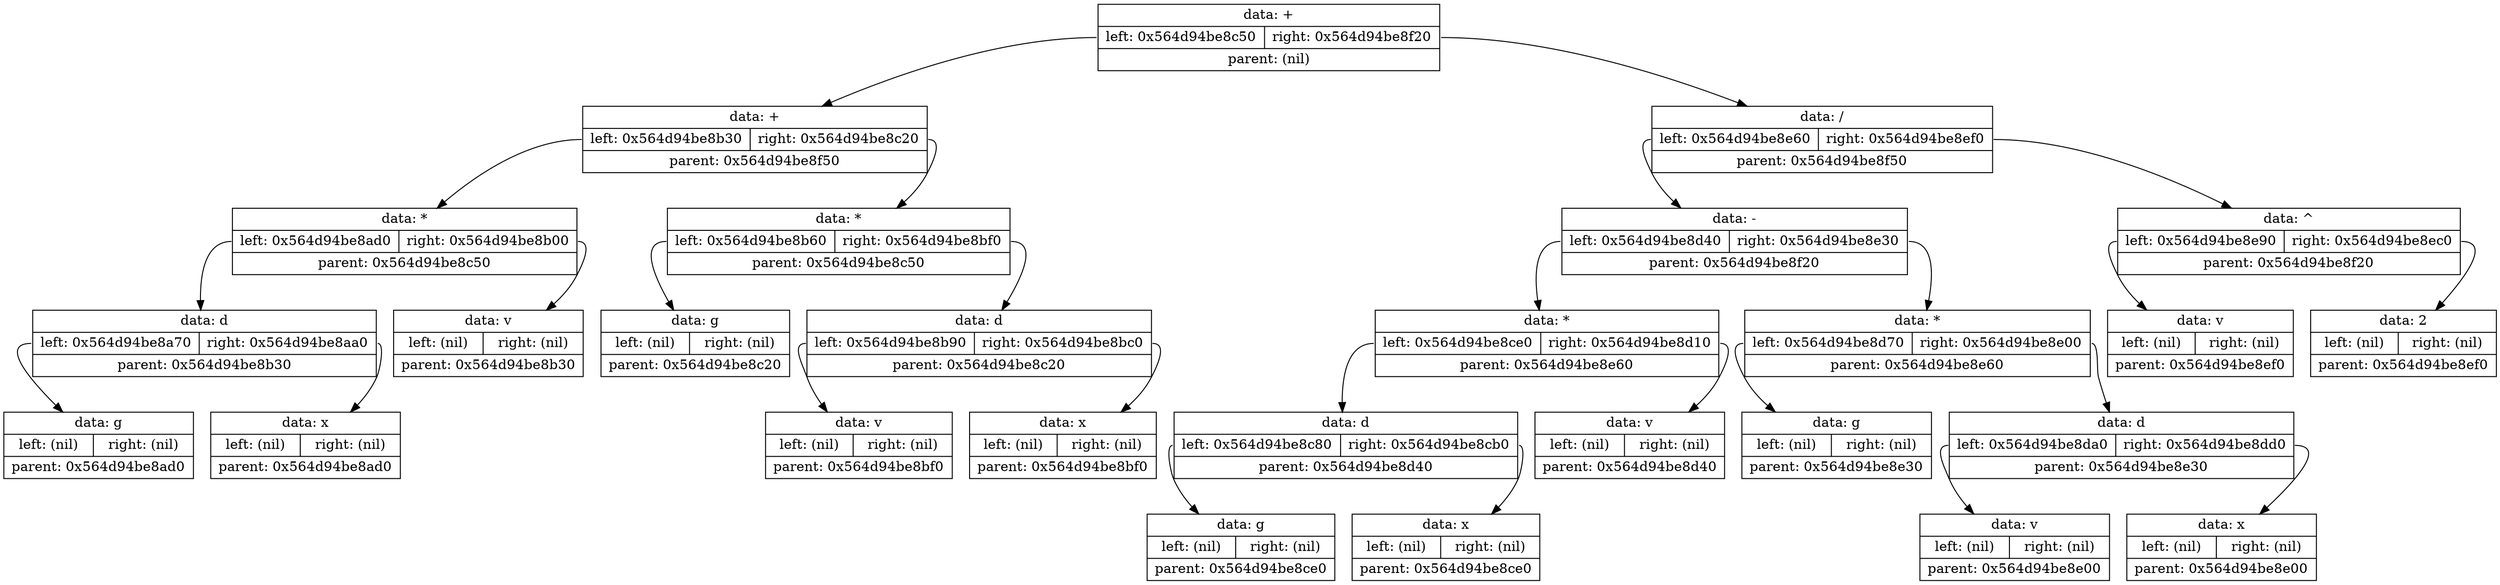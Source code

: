 digraph dump
{
	node0x564d94be8f50 [shape = "record", label = "{<f1>data: +|{<f2>left: 0x564d94be8c50|<f3>right: 0x564d94be8f20}|<f4>parent: (nil)}"];
	node0x564d94be8c50 [shape = "record", label = "{<f1>data: +|{<f2>left: 0x564d94be8b30|<f3>right: 0x564d94be8c20}|<f4>parent: 0x564d94be8f50}"];
	node0x564d94be8b30 [shape = "record", label = "{<f1>data: *|{<f2>left: 0x564d94be8ad0|<f3>right: 0x564d94be8b00}|<f4>parent: 0x564d94be8c50}"];
	node0x564d94be8ad0 [shape = "record", label = "{<f1>data: d|{<f2>left: 0x564d94be8a70|<f3>right: 0x564d94be8aa0}|<f4>parent: 0x564d94be8b30}"];
	node0x564d94be8a70 [shape = "record", label = "{<f1>data: g|{<f2>left: (nil)|<f3>right: (nil)}|<f4>parent: 0x564d94be8ad0}"];
	node0x564d94be8ad0:f2 -> node0x564d94be8a70
	node0x564d94be8aa0 [shape = "record", label = "{<f1>data: x|{<f2>left: (nil)|<f3>right: (nil)}|<f4>parent: 0x564d94be8ad0}"];
	node0x564d94be8ad0:f3 -> node0x564d94be8aa0
	node0x564d94be8b30:f2 -> node0x564d94be8ad0
	node0x564d94be8b00 [shape = "record", label = "{<f1>data: v|{<f2>left: (nil)|<f3>right: (nil)}|<f4>parent: 0x564d94be8b30}"];
	node0x564d94be8b30:f3 -> node0x564d94be8b00
	node0x564d94be8c50:f2 -> node0x564d94be8b30
	node0x564d94be8c20 [shape = "record", label = "{<f1>data: *|{<f2>left: 0x564d94be8b60|<f3>right: 0x564d94be8bf0}|<f4>parent: 0x564d94be8c50}"];
	node0x564d94be8b60 [shape = "record", label = "{<f1>data: g|{<f2>left: (nil)|<f3>right: (nil)}|<f4>parent: 0x564d94be8c20}"];
	node0x564d94be8c20:f2 -> node0x564d94be8b60
	node0x564d94be8bf0 [shape = "record", label = "{<f1>data: d|{<f2>left: 0x564d94be8b90|<f3>right: 0x564d94be8bc0}|<f4>parent: 0x564d94be8c20}"];
	node0x564d94be8b90 [shape = "record", label = "{<f1>data: v|{<f2>left: (nil)|<f3>right: (nil)}|<f4>parent: 0x564d94be8bf0}"];
	node0x564d94be8bf0:f2 -> node0x564d94be8b90
	node0x564d94be8bc0 [shape = "record", label = "{<f1>data: x|{<f2>left: (nil)|<f3>right: (nil)}|<f4>parent: 0x564d94be8bf0}"];
	node0x564d94be8bf0:f3 -> node0x564d94be8bc0
	node0x564d94be8c20:f3 -> node0x564d94be8bf0
	node0x564d94be8c50:f3 -> node0x564d94be8c20
	node0x564d94be8f50:f2 -> node0x564d94be8c50
	node0x564d94be8f20 [shape = "record", label = "{<f1>data: /|{<f2>left: 0x564d94be8e60|<f3>right: 0x564d94be8ef0}|<f4>parent: 0x564d94be8f50}"];
	node0x564d94be8e60 [shape = "record", label = "{<f1>data: -|{<f2>left: 0x564d94be8d40|<f3>right: 0x564d94be8e30}|<f4>parent: 0x564d94be8f20}"];
	node0x564d94be8d40 [shape = "record", label = "{<f1>data: *|{<f2>left: 0x564d94be8ce0|<f3>right: 0x564d94be8d10}|<f4>parent: 0x564d94be8e60}"];
	node0x564d94be8ce0 [shape = "record", label = "{<f1>data: d|{<f2>left: 0x564d94be8c80|<f3>right: 0x564d94be8cb0}|<f4>parent: 0x564d94be8d40}"];
	node0x564d94be8c80 [shape = "record", label = "{<f1>data: g|{<f2>left: (nil)|<f3>right: (nil)}|<f4>parent: 0x564d94be8ce0}"];
	node0x564d94be8ce0:f2 -> node0x564d94be8c80
	node0x564d94be8cb0 [shape = "record", label = "{<f1>data: x|{<f2>left: (nil)|<f3>right: (nil)}|<f4>parent: 0x564d94be8ce0}"];
	node0x564d94be8ce0:f3 -> node0x564d94be8cb0
	node0x564d94be8d40:f2 -> node0x564d94be8ce0
	node0x564d94be8d10 [shape = "record", label = "{<f1>data: v|{<f2>left: (nil)|<f3>right: (nil)}|<f4>parent: 0x564d94be8d40}"];
	node0x564d94be8d40:f3 -> node0x564d94be8d10
	node0x564d94be8e60:f2 -> node0x564d94be8d40
	node0x564d94be8e30 [shape = "record", label = "{<f1>data: *|{<f2>left: 0x564d94be8d70|<f3>right: 0x564d94be8e00}|<f4>parent: 0x564d94be8e60}"];
	node0x564d94be8d70 [shape = "record", label = "{<f1>data: g|{<f2>left: (nil)|<f3>right: (nil)}|<f4>parent: 0x564d94be8e30}"];
	node0x564d94be8e30:f2 -> node0x564d94be8d70
	node0x564d94be8e00 [shape = "record", label = "{<f1>data: d|{<f2>left: 0x564d94be8da0|<f3>right: 0x564d94be8dd0}|<f4>parent: 0x564d94be8e30}"];
	node0x564d94be8da0 [shape = "record", label = "{<f1>data: v|{<f2>left: (nil)|<f3>right: (nil)}|<f4>parent: 0x564d94be8e00}"];
	node0x564d94be8e00:f2 -> node0x564d94be8da0
	node0x564d94be8dd0 [shape = "record", label = "{<f1>data: x|{<f2>left: (nil)|<f3>right: (nil)}|<f4>parent: 0x564d94be8e00}"];
	node0x564d94be8e00:f3 -> node0x564d94be8dd0
	node0x564d94be8e30:f3 -> node0x564d94be8e00
	node0x564d94be8e60:f3 -> node0x564d94be8e30
	node0x564d94be8f20:f2 -> node0x564d94be8e60
	node0x564d94be8ef0 [shape = "record", label = "{<f1>data: ^|{<f2>left: 0x564d94be8e90|<f3>right: 0x564d94be8ec0}|<f4>parent: 0x564d94be8f20}"];
	node0x564d94be8e90 [shape = "record", label = "{<f1>data: v|{<f2>left: (nil)|<f3>right: (nil)}|<f4>parent: 0x564d94be8ef0}"];
	node0x564d94be8ef0:f2 -> node0x564d94be8e90
	node0x564d94be8ec0 [shape = "record", label = "{<f1>data: 2|{<f2>left: (nil)|<f3>right: (nil)}|<f4>parent: 0x564d94be8ef0}"];
	node0x564d94be8ef0:f3 -> node0x564d94be8ec0
	node0x564d94be8f20:f3 -> node0x564d94be8ef0
	node0x564d94be8f50:f3 -> node0x564d94be8f20

}
